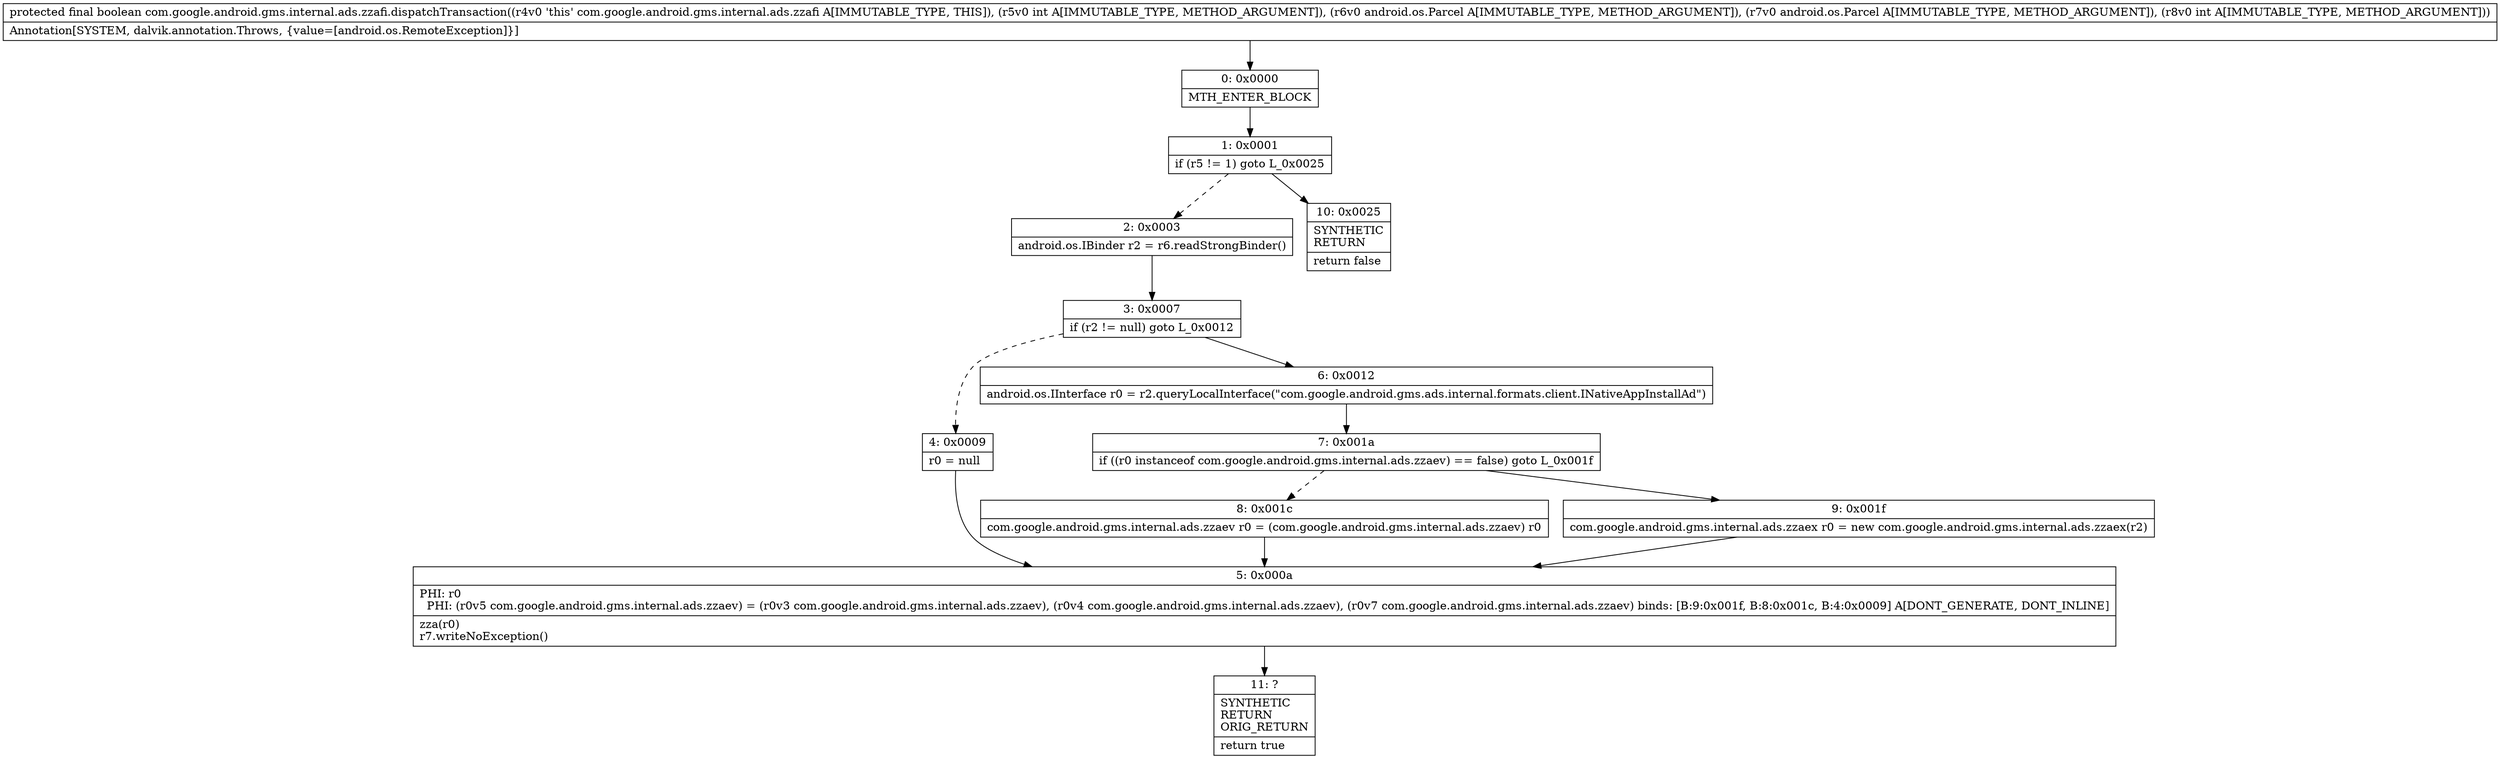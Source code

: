 digraph "CFG forcom.google.android.gms.internal.ads.zzafi.dispatchTransaction(ILandroid\/os\/Parcel;Landroid\/os\/Parcel;I)Z" {
Node_0 [shape=record,label="{0\:\ 0x0000|MTH_ENTER_BLOCK\l}"];
Node_1 [shape=record,label="{1\:\ 0x0001|if (r5 != 1) goto L_0x0025\l}"];
Node_2 [shape=record,label="{2\:\ 0x0003|android.os.IBinder r2 = r6.readStrongBinder()\l}"];
Node_3 [shape=record,label="{3\:\ 0x0007|if (r2 != null) goto L_0x0012\l}"];
Node_4 [shape=record,label="{4\:\ 0x0009|r0 = null\l}"];
Node_5 [shape=record,label="{5\:\ 0x000a|PHI: r0 \l  PHI: (r0v5 com.google.android.gms.internal.ads.zzaev) = (r0v3 com.google.android.gms.internal.ads.zzaev), (r0v4 com.google.android.gms.internal.ads.zzaev), (r0v7 com.google.android.gms.internal.ads.zzaev) binds: [B:9:0x001f, B:8:0x001c, B:4:0x0009] A[DONT_GENERATE, DONT_INLINE]\l|zza(r0)\lr7.writeNoException()\l}"];
Node_6 [shape=record,label="{6\:\ 0x0012|android.os.IInterface r0 = r2.queryLocalInterface(\"com.google.android.gms.ads.internal.formats.client.INativeAppInstallAd\")\l}"];
Node_7 [shape=record,label="{7\:\ 0x001a|if ((r0 instanceof com.google.android.gms.internal.ads.zzaev) == false) goto L_0x001f\l}"];
Node_8 [shape=record,label="{8\:\ 0x001c|com.google.android.gms.internal.ads.zzaev r0 = (com.google.android.gms.internal.ads.zzaev) r0\l}"];
Node_9 [shape=record,label="{9\:\ 0x001f|com.google.android.gms.internal.ads.zzaex r0 = new com.google.android.gms.internal.ads.zzaex(r2)\l}"];
Node_10 [shape=record,label="{10\:\ 0x0025|SYNTHETIC\lRETURN\l|return false\l}"];
Node_11 [shape=record,label="{11\:\ ?|SYNTHETIC\lRETURN\lORIG_RETURN\l|return true\l}"];
MethodNode[shape=record,label="{protected final boolean com.google.android.gms.internal.ads.zzafi.dispatchTransaction((r4v0 'this' com.google.android.gms.internal.ads.zzafi A[IMMUTABLE_TYPE, THIS]), (r5v0 int A[IMMUTABLE_TYPE, METHOD_ARGUMENT]), (r6v0 android.os.Parcel A[IMMUTABLE_TYPE, METHOD_ARGUMENT]), (r7v0 android.os.Parcel A[IMMUTABLE_TYPE, METHOD_ARGUMENT]), (r8v0 int A[IMMUTABLE_TYPE, METHOD_ARGUMENT]))  | Annotation[SYSTEM, dalvik.annotation.Throws, \{value=[android.os.RemoteException]\}]\l}"];
MethodNode -> Node_0;
Node_0 -> Node_1;
Node_1 -> Node_2[style=dashed];
Node_1 -> Node_10;
Node_2 -> Node_3;
Node_3 -> Node_4[style=dashed];
Node_3 -> Node_6;
Node_4 -> Node_5;
Node_5 -> Node_11;
Node_6 -> Node_7;
Node_7 -> Node_8[style=dashed];
Node_7 -> Node_9;
Node_8 -> Node_5;
Node_9 -> Node_5;
}

